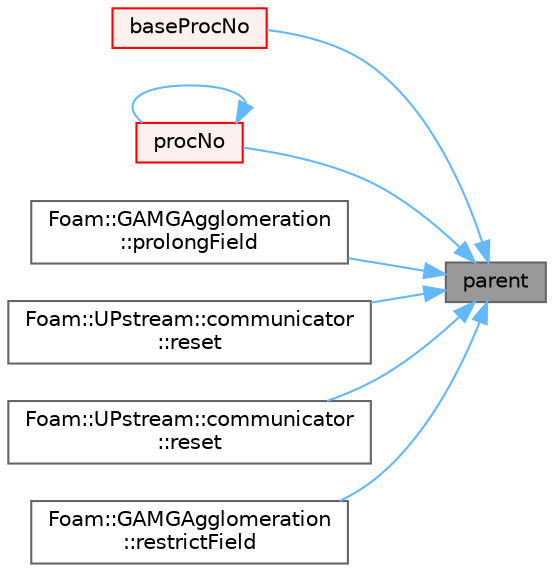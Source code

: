digraph "parent"
{
 // LATEX_PDF_SIZE
  bgcolor="transparent";
  edge [fontname=Helvetica,fontsize=10,labelfontname=Helvetica,labelfontsize=10];
  node [fontname=Helvetica,fontsize=10,shape=box,height=0.2,width=0.4];
  rankdir="RL";
  Node1 [id="Node000001",label="parent",height=0.2,width=0.4,color="gray40", fillcolor="grey60", style="filled", fontcolor="black",tooltip=" "];
  Node1 -> Node2 [id="edge1_Node000001_Node000002",dir="back",color="steelblue1",style="solid",tooltip=" "];
  Node2 [id="Node000002",label="baseProcNo",height=0.2,width=0.4,color="red", fillcolor="#FFF0F0", style="filled",URL="$classFoam_1_1UPstream.html#addcf3ab2c910ec702463ffd6f5a68e9d",tooltip=" "];
  Node1 -> Node4 [id="edge2_Node000001_Node000004",dir="back",color="steelblue1",style="solid",tooltip=" "];
  Node4 [id="Node000004",label="procNo",height=0.2,width=0.4,color="red", fillcolor="#FFF0F0", style="filled",URL="$classFoam_1_1UPstream.html#adc4776d6ba38665de347cab63bd34cb7",tooltip=" "];
  Node4 -> Node4 [id="edge3_Node000004_Node000004",dir="back",color="steelblue1",style="solid",tooltip=" "];
  Node1 -> Node5 [id="edge4_Node000001_Node000005",dir="back",color="steelblue1",style="solid",tooltip=" "];
  Node5 [id="Node000005",label="Foam::GAMGAgglomeration\l::prolongField",height=0.2,width=0.4,color="grey40", fillcolor="white", style="filled",URL="$classFoam_1_1GAMGAgglomeration.html#a4181c6aa45d354741ae975dcab72e39b",tooltip=" "];
  Node1 -> Node6 [id="edge5_Node000001_Node000006",dir="back",color="steelblue1",style="solid",tooltip=" "];
  Node6 [id="Node000006",label="Foam::UPstream::communicator\l::reset",height=0.2,width=0.4,color="grey40", fillcolor="white", style="filled",URL="$classFoam_1_1UPstream_1_1communicator.html#a8d1fd853d8f62146da6c17c786edef4b",tooltip=" "];
  Node1 -> Node7 [id="edge6_Node000001_Node000007",dir="back",color="steelblue1",style="solid",tooltip=" "];
  Node7 [id="Node000007",label="Foam::UPstream::communicator\l::reset",height=0.2,width=0.4,color="grey40", fillcolor="white", style="filled",URL="$classFoam_1_1UPstream_1_1communicator.html#af90d00c912b3aec6a3614a4dc0c3fd10",tooltip=" "];
  Node1 -> Node8 [id="edge7_Node000001_Node000008",dir="back",color="steelblue1",style="solid",tooltip=" "];
  Node8 [id="Node000008",label="Foam::GAMGAgglomeration\l::restrictField",height=0.2,width=0.4,color="grey40", fillcolor="white", style="filled",URL="$classFoam_1_1GAMGAgglomeration.html#a1859b2a6efbf2701dff3bcbf0b5d2a55",tooltip=" "];
}
